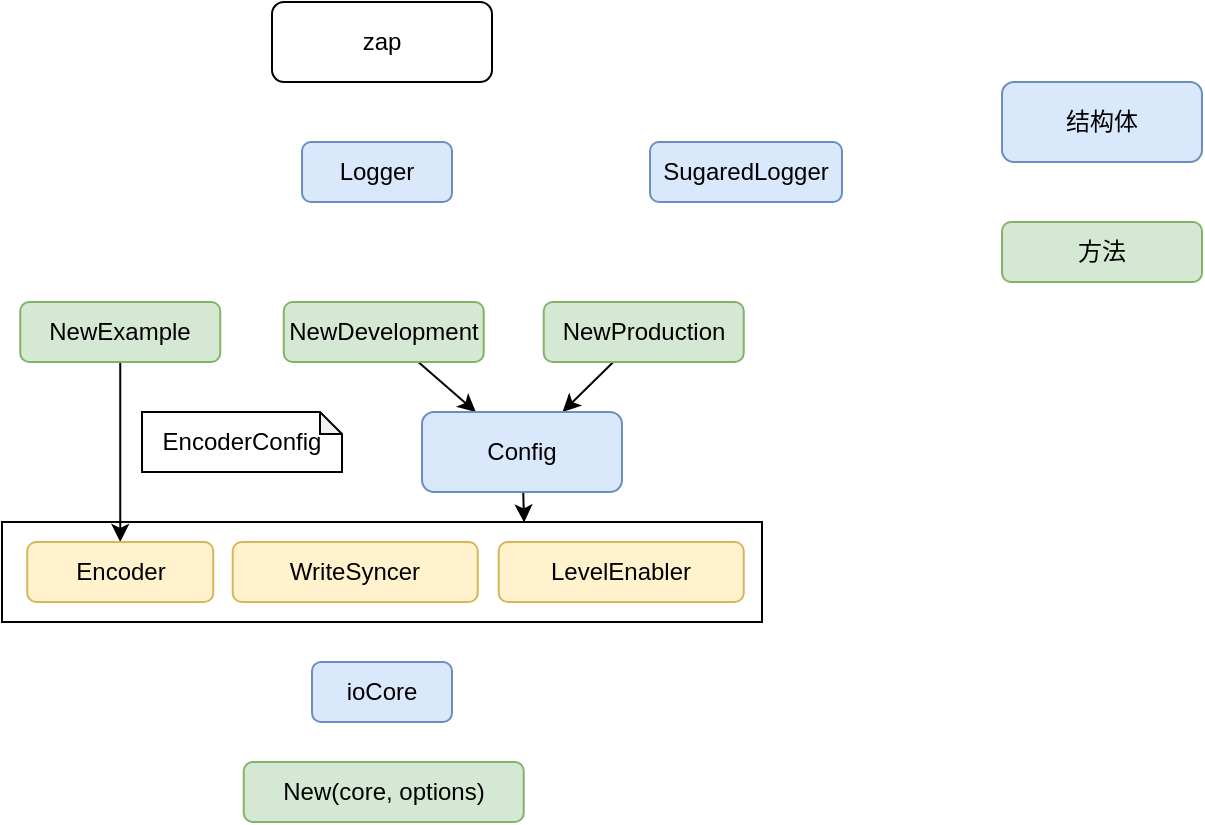 <mxfile version="22.1.15" type="github">
  <diagram name="第 1 页" id="c3CVn7U9iT80IM2gGRh5">
    <mxGraphModel dx="989" dy="466" grid="1" gridSize="10" guides="1" tooltips="1" connect="1" arrows="1" fold="1" page="1" pageScale="1" pageWidth="827" pageHeight="1169" math="0" shadow="0">
      <root>
        <mxCell id="0" />
        <mxCell id="1" parent="0" />
        <mxCell id="ICIyuwD22raculDdOp2F-19" value="" style="rounded=0;whiteSpace=wrap;html=1;" vertex="1" parent="1">
          <mxGeometry x="210" y="320" width="380" height="50" as="geometry" />
        </mxCell>
        <mxCell id="ICIyuwD22raculDdOp2F-1" value="zap" style="rounded=1;whiteSpace=wrap;html=1;" vertex="1" parent="1">
          <mxGeometry x="345" y="60" width="110" height="40" as="geometry" />
        </mxCell>
        <mxCell id="ICIyuwD22raculDdOp2F-2" value="Logger" style="rounded=1;whiteSpace=wrap;html=1;fillColor=#dae8fc;strokeColor=#6c8ebf;" vertex="1" parent="1">
          <mxGeometry x="360" y="130" width="75" height="30" as="geometry" />
        </mxCell>
        <mxCell id="ICIyuwD22raculDdOp2F-3" value="SugaredLogger" style="rounded=1;whiteSpace=wrap;html=1;fillColor=#dae8fc;strokeColor=#6c8ebf;" vertex="1" parent="1">
          <mxGeometry x="534" y="130" width="96" height="30" as="geometry" />
        </mxCell>
        <mxCell id="ICIyuwD22raculDdOp2F-4" value="结构体" style="rounded=1;whiteSpace=wrap;html=1;fillColor=#dae8fc;strokeColor=#6c8ebf;" vertex="1" parent="1">
          <mxGeometry x="710" y="100" width="100" height="40" as="geometry" />
        </mxCell>
        <mxCell id="ICIyuwD22raculDdOp2F-18" value="" style="rounded=0;orthogonalLoop=1;jettySize=auto;html=1;" edge="1" parent="1" source="ICIyuwD22raculDdOp2F-5" target="ICIyuwD22raculDdOp2F-11">
          <mxGeometry relative="1" as="geometry" />
        </mxCell>
        <mxCell id="ICIyuwD22raculDdOp2F-5" value="NewExample" style="rounded=1;whiteSpace=wrap;html=1;fillColor=#d5e8d4;strokeColor=#82b366;" vertex="1" parent="1">
          <mxGeometry x="219.12" y="210" width="100" height="30" as="geometry" />
        </mxCell>
        <mxCell id="ICIyuwD22raculDdOp2F-15" value="" style="rounded=0;orthogonalLoop=1;jettySize=auto;html=1;" edge="1" parent="1" source="ICIyuwD22raculDdOp2F-6" target="ICIyuwD22raculDdOp2F-13">
          <mxGeometry relative="1" as="geometry" />
        </mxCell>
        <mxCell id="ICIyuwD22raculDdOp2F-6" value="NewProduction" style="rounded=1;whiteSpace=wrap;html=1;fillColor=#d5e8d4;strokeColor=#82b366;" vertex="1" parent="1">
          <mxGeometry x="480.87" y="210" width="100" height="30" as="geometry" />
        </mxCell>
        <mxCell id="ICIyuwD22raculDdOp2F-14" value="" style="rounded=0;orthogonalLoop=1;jettySize=auto;html=1;" edge="1" parent="1" source="ICIyuwD22raculDdOp2F-7" target="ICIyuwD22raculDdOp2F-13">
          <mxGeometry relative="1" as="geometry" />
        </mxCell>
        <mxCell id="ICIyuwD22raculDdOp2F-7" value="NewDevelopment" style="rounded=1;whiteSpace=wrap;html=1;fillColor=#d5e8d4;strokeColor=#82b366;" vertex="1" parent="1">
          <mxGeometry x="350.87" y="210" width="100" height="30" as="geometry" />
        </mxCell>
        <mxCell id="ICIyuwD22raculDdOp2F-8" value="New(core, options)" style="rounded=1;whiteSpace=wrap;html=1;fillColor=#d5e8d4;strokeColor=#82b366;" vertex="1" parent="1">
          <mxGeometry x="330.87" y="440" width="140" height="30" as="geometry" />
        </mxCell>
        <mxCell id="ICIyuwD22raculDdOp2F-9" value="EncoderConfig" style="shape=note;whiteSpace=wrap;html=1;backgroundOutline=1;darkOpacity=0.05;size=11;" vertex="1" parent="1">
          <mxGeometry x="280" y="265" width="100" height="30" as="geometry" />
        </mxCell>
        <mxCell id="ICIyuwD22raculDdOp2F-11" value="Encoder" style="rounded=1;whiteSpace=wrap;html=1;fillColor=#fff2cc;strokeColor=#d6b656;" vertex="1" parent="1">
          <mxGeometry x="222.62" y="330" width="93" height="30" as="geometry" />
        </mxCell>
        <mxCell id="ICIyuwD22raculDdOp2F-20" value="" style="rounded=0;orthogonalLoop=1;jettySize=auto;html=1;entryX=0.687;entryY=0.004;entryDx=0;entryDy=0;entryPerimeter=0;" edge="1" parent="1" source="ICIyuwD22raculDdOp2F-13" target="ICIyuwD22raculDdOp2F-19">
          <mxGeometry relative="1" as="geometry" />
        </mxCell>
        <mxCell id="ICIyuwD22raculDdOp2F-13" value="Config" style="rounded=1;whiteSpace=wrap;html=1;fillColor=#dae8fc;strokeColor=#6c8ebf;" vertex="1" parent="1">
          <mxGeometry x="420" y="265" width="100" height="40" as="geometry" />
        </mxCell>
        <mxCell id="ICIyuwD22raculDdOp2F-16" value="ioCore" style="rounded=1;whiteSpace=wrap;html=1;fillColor=#dae8fc;strokeColor=#6c8ebf;" vertex="1" parent="1">
          <mxGeometry x="365" y="390" width="70" height="30" as="geometry" />
        </mxCell>
        <mxCell id="ICIyuwD22raculDdOp2F-21" value="方法" style="rounded=1;whiteSpace=wrap;html=1;fillColor=#d5e8d4;strokeColor=#82b366;" vertex="1" parent="1">
          <mxGeometry x="710" y="170" width="100" height="30" as="geometry" />
        </mxCell>
        <mxCell id="ICIyuwD22raculDdOp2F-22" value="WriteSyncer" style="rounded=1;whiteSpace=wrap;html=1;fillColor=#fff2cc;strokeColor=#d6b656;" vertex="1" parent="1">
          <mxGeometry x="325.37" y="330" width="122.5" height="30" as="geometry" />
        </mxCell>
        <mxCell id="ICIyuwD22raculDdOp2F-23" value="LevelEnabler" style="rounded=1;whiteSpace=wrap;html=1;fillColor=#fff2cc;strokeColor=#d6b656;" vertex="1" parent="1">
          <mxGeometry x="458.37" y="330" width="122.5" height="30" as="geometry" />
        </mxCell>
      </root>
    </mxGraphModel>
  </diagram>
</mxfile>
